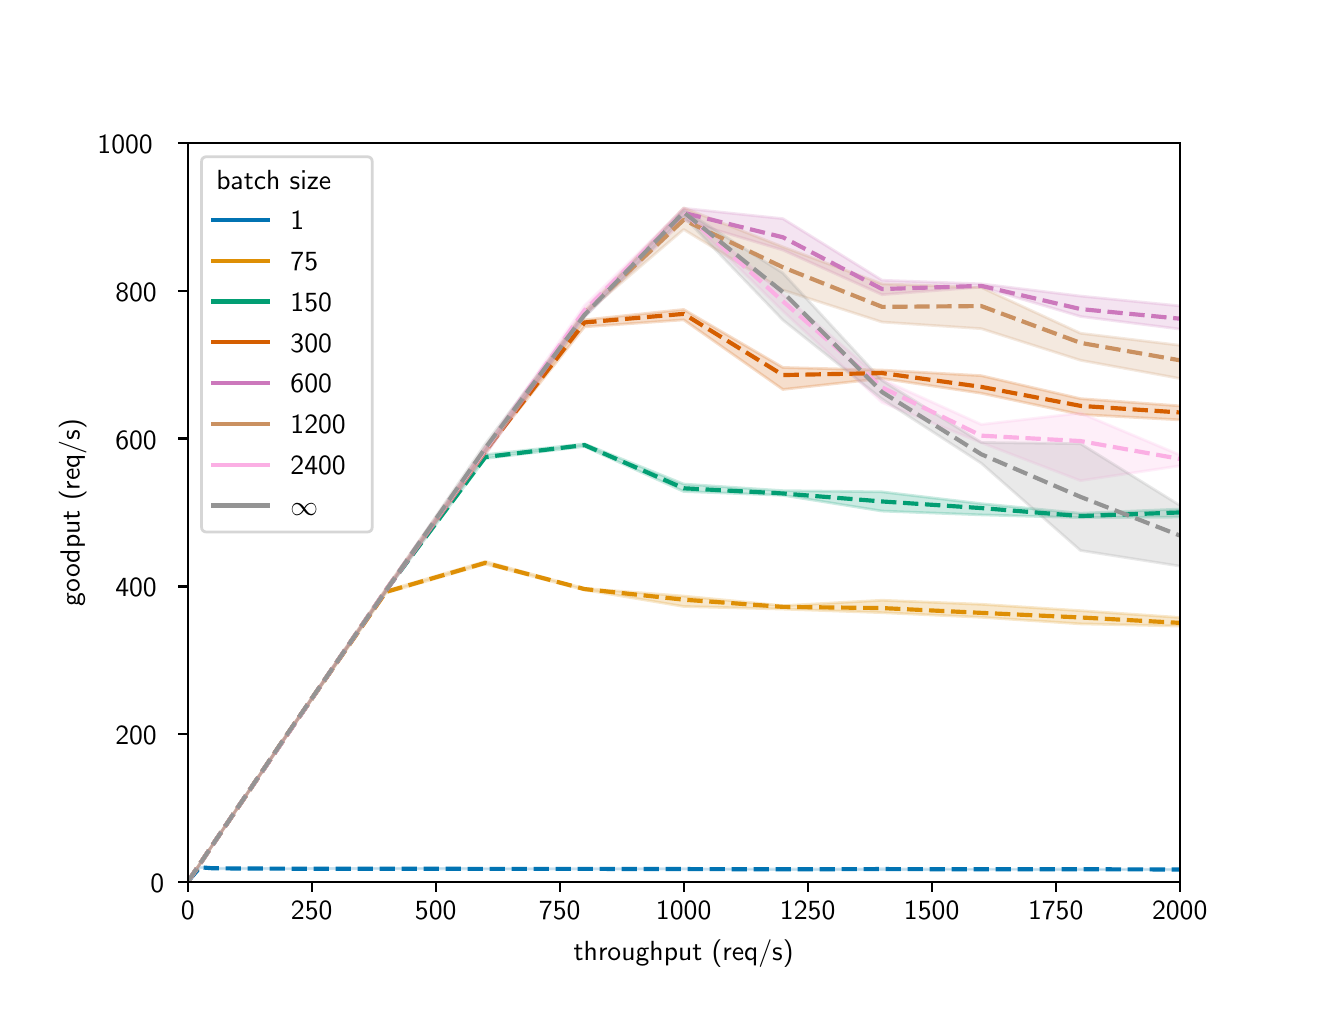 \begingroup%
\makeatletter%
\begin{pgfpicture}%
\pgfpathrectangle{\pgfpointorigin}{\pgfqpoint{6.4in}{4.8in}}%
\pgfusepath{use as bounding box, clip}%
\begin{pgfscope}%
\pgfsetbuttcap%
\pgfsetmiterjoin%
\definecolor{currentfill}{rgb}{1.0,1.0,1.0}%
\pgfsetfillcolor{currentfill}%
\pgfsetlinewidth{0.0pt}%
\definecolor{currentstroke}{rgb}{1.0,1.0,1.0}%
\pgfsetstrokecolor{currentstroke}%
\pgfsetdash{}{0pt}%
\pgfpathmoveto{\pgfqpoint{0.0in}{0.0in}}%
\pgfpathlineto{\pgfqpoint{6.4in}{0.0in}}%
\pgfpathlineto{\pgfqpoint{6.4in}{4.8in}}%
\pgfpathlineto{\pgfqpoint{0.0in}{4.8in}}%
\pgfpathlineto{\pgfqpoint{0.0in}{0.0in}}%
\pgfpathclose%
\pgfusepath{fill}%
\end{pgfscope}%
\begin{pgfscope}%
\pgfsetbuttcap%
\pgfsetmiterjoin%
\definecolor{currentfill}{rgb}{1.0,1.0,1.0}%
\pgfsetfillcolor{currentfill}%
\pgfsetlinewidth{0.0pt}%
\definecolor{currentstroke}{rgb}{0.0,0.0,0.0}%
\pgfsetstrokecolor{currentstroke}%
\pgfsetstrokeopacity{0.0}%
\pgfsetdash{}{0pt}%
\pgfpathmoveto{\pgfqpoint{0.8in}{0.528in}}%
\pgfpathlineto{\pgfqpoint{5.76in}{0.528in}}%
\pgfpathlineto{\pgfqpoint{5.76in}{4.224in}}%
\pgfpathlineto{\pgfqpoint{0.8in}{4.224in}}%
\pgfpathlineto{\pgfqpoint{0.8in}{0.528in}}%
\pgfpathclose%
\pgfusepath{fill}%
\end{pgfscope}%
\begin{pgfscope}%
\pgfpathrectangle{\pgfqpoint{0.8in}{0.528in}}{\pgfqpoint{4.96in}{3.696in}}%
\pgfusepath{clip}%
\pgfsetbuttcap%
\pgfsetroundjoin%
\definecolor{currentfill}{rgb}{0.004,0.451,0.698}%
\pgfsetfillcolor{currentfill}%
\pgfsetfillopacity{0.2}%
\pgfsetlinewidth{1.004pt}%
\definecolor{currentstroke}{rgb}{0.004,0.451,0.698}%
\pgfsetstrokecolor{currentstroke}%
\pgfsetstrokeopacity{0.2}%
\pgfsetdash{}{0pt}%
\pgfpathmoveto{\pgfqpoint{0.802in}{0.532in}}%
\pgfpathlineto{\pgfqpoint{0.802in}{0.532in}}%
\pgfpathlineto{\pgfqpoint{0.862in}{0.602in}}%
\pgfpathlineto{\pgfqpoint{0.924in}{0.595in}}%
\pgfpathlineto{\pgfqpoint{1.048in}{0.595in}}%
\pgfpathlineto{\pgfqpoint{1.296in}{0.595in}}%
\pgfpathlineto{\pgfqpoint{1.792in}{0.595in}}%
\pgfpathlineto{\pgfqpoint{2.288in}{0.593in}}%
\pgfpathlineto{\pgfqpoint{2.784in}{0.593in}}%
\pgfpathlineto{\pgfqpoint{3.28in}{0.593in}}%
\pgfpathlineto{\pgfqpoint{3.776in}{0.591in}}%
\pgfpathlineto{\pgfqpoint{4.272in}{0.591in}}%
\pgfpathlineto{\pgfqpoint{4.768in}{0.592in}}%
\pgfpathlineto{\pgfqpoint{5.264in}{0.591in}}%
\pgfpathlineto{\pgfqpoint{5.76in}{0.59in}}%
\pgfpathlineto{\pgfqpoint{8.24in}{0.589in}}%
\pgfpathlineto{\pgfqpoint{10.72in}{0.587in}}%
\pgfpathlineto{\pgfqpoint{10.72in}{0.588in}}%
\pgfpathlineto{\pgfqpoint{10.72in}{0.588in}}%
\pgfpathlineto{\pgfqpoint{8.24in}{0.59in}}%
\pgfpathlineto{\pgfqpoint{5.76in}{0.591in}}%
\pgfpathlineto{\pgfqpoint{5.264in}{0.593in}}%
\pgfpathlineto{\pgfqpoint{4.768in}{0.592in}}%
\pgfpathlineto{\pgfqpoint{4.272in}{0.594in}}%
\pgfpathlineto{\pgfqpoint{3.776in}{0.593in}}%
\pgfpathlineto{\pgfqpoint{3.28in}{0.594in}}%
\pgfpathlineto{\pgfqpoint{2.784in}{0.594in}}%
\pgfpathlineto{\pgfqpoint{2.288in}{0.595in}}%
\pgfpathlineto{\pgfqpoint{1.792in}{0.596in}}%
\pgfpathlineto{\pgfqpoint{1.296in}{0.595in}}%
\pgfpathlineto{\pgfqpoint{1.048in}{0.597in}}%
\pgfpathlineto{\pgfqpoint{0.924in}{0.597in}}%
\pgfpathlineto{\pgfqpoint{0.862in}{0.603in}}%
\pgfpathlineto{\pgfqpoint{0.802in}{0.532in}}%
\pgfpathlineto{\pgfqpoint{0.802in}{0.532in}}%
\pgfpathclose%
\pgfusepath{stroke,fill}%
\end{pgfscope}%
\begin{pgfscope}%
\pgfpathrectangle{\pgfqpoint{0.8in}{0.528in}}{\pgfqpoint{4.96in}{3.696in}}%
\pgfusepath{clip}%
\pgfsetbuttcap%
\pgfsetroundjoin%
\definecolor{currentfill}{rgb}{0.871,0.561,0.02}%
\pgfsetfillcolor{currentfill}%
\pgfsetfillopacity{0.2}%
\pgfsetlinewidth{1.004pt}%
\definecolor{currentstroke}{rgb}{0.871,0.561,0.02}%
\pgfsetstrokecolor{currentstroke}%
\pgfsetstrokeopacity{0.2}%
\pgfsetdash{}{0pt}%
\pgfpathmoveto{\pgfqpoint{0.802in}{0.532in}}%
\pgfpathlineto{\pgfqpoint{0.802in}{0.532in}}%
\pgfpathlineto{\pgfqpoint{0.862in}{0.62in}}%
\pgfpathlineto{\pgfqpoint{0.924in}{0.713in}}%
\pgfpathlineto{\pgfqpoint{1.048in}{0.897in}}%
\pgfpathlineto{\pgfqpoint{1.296in}{1.263in}}%
\pgfpathlineto{\pgfqpoint{1.792in}{1.974in}}%
\pgfpathlineto{\pgfqpoint{2.288in}{2.118in}}%
\pgfpathlineto{\pgfqpoint{2.784in}{1.989in}}%
\pgfpathlineto{\pgfqpoint{3.28in}{1.906in}}%
\pgfpathlineto{\pgfqpoint{3.776in}{1.893in}}%
\pgfpathlineto{\pgfqpoint{4.272in}{1.875in}}%
\pgfpathlineto{\pgfqpoint{4.768in}{1.852in}}%
\pgfpathlineto{\pgfqpoint{5.264in}{1.819in}}%
\pgfpathlineto{\pgfqpoint{5.76in}{1.808in}}%
\pgfpathlineto{\pgfqpoint{8.24in}{1.746in}}%
\pgfpathlineto{\pgfqpoint{10.72in}{1.726in}}%
\pgfpathlineto{\pgfqpoint{10.72in}{1.758in}}%
\pgfpathlineto{\pgfqpoint{10.72in}{1.758in}}%
\pgfpathlineto{\pgfqpoint{8.24in}{1.787in}}%
\pgfpathlineto{\pgfqpoint{5.76in}{1.851in}}%
\pgfpathlineto{\pgfqpoint{5.264in}{1.885in}}%
\pgfpathlineto{\pgfqpoint{4.768in}{1.917in}}%
\pgfpathlineto{\pgfqpoint{4.272in}{1.937in}}%
\pgfpathlineto{\pgfqpoint{3.776in}{1.91in}}%
\pgfpathlineto{\pgfqpoint{3.28in}{1.958in}}%
\pgfpathlineto{\pgfqpoint{2.784in}{1.996in}}%
\pgfpathlineto{\pgfqpoint{2.288in}{2.131in}}%
\pgfpathlineto{\pgfqpoint{1.792in}{1.984in}}%
\pgfpathlineto{\pgfqpoint{1.296in}{1.267in}}%
\pgfpathlineto{\pgfqpoint{1.048in}{0.897in}}%
\pgfpathlineto{\pgfqpoint{0.924in}{0.713in}}%
\pgfpathlineto{\pgfqpoint{0.862in}{0.62in}}%
\pgfpathlineto{\pgfqpoint{0.802in}{0.532in}}%
\pgfpathlineto{\pgfqpoint{0.802in}{0.532in}}%
\pgfpathclose%
\pgfusepath{stroke,fill}%
\end{pgfscope}%
\begin{pgfscope}%
\pgfpathrectangle{\pgfqpoint{0.8in}{0.528in}}{\pgfqpoint{4.96in}{3.696in}}%
\pgfusepath{clip}%
\pgfsetbuttcap%
\pgfsetroundjoin%
\definecolor{currentfill}{rgb}{0.008,0.62,0.451}%
\pgfsetfillcolor{currentfill}%
\pgfsetfillopacity{0.2}%
\pgfsetlinewidth{1.004pt}%
\definecolor{currentstroke}{rgb}{0.008,0.62,0.451}%
\pgfsetstrokecolor{currentstroke}%
\pgfsetstrokeopacity{0.2}%
\pgfsetdash{}{0pt}%
\pgfpathmoveto{\pgfqpoint{0.802in}{0.532in}}%
\pgfpathlineto{\pgfqpoint{0.802in}{0.532in}}%
\pgfpathlineto{\pgfqpoint{0.862in}{0.62in}}%
\pgfpathlineto{\pgfqpoint{0.924in}{0.713in}}%
\pgfpathlineto{\pgfqpoint{1.048in}{0.897in}}%
\pgfpathlineto{\pgfqpoint{1.296in}{1.262in}}%
\pgfpathlineto{\pgfqpoint{1.792in}{1.984in}}%
\pgfpathlineto{\pgfqpoint{2.288in}{2.646in}}%
\pgfpathlineto{\pgfqpoint{2.784in}{2.706in}}%
\pgfpathlineto{\pgfqpoint{3.28in}{2.481in}}%
\pgfpathlineto{\pgfqpoint{3.776in}{2.462in}}%
\pgfpathlineto{\pgfqpoint{4.272in}{2.383in}}%
\pgfpathlineto{\pgfqpoint{4.768in}{2.364in}}%
\pgfpathlineto{\pgfqpoint{5.264in}{2.35in}}%
\pgfpathlineto{\pgfqpoint{5.76in}{2.353in}}%
\pgfpathlineto{\pgfqpoint{8.24in}{2.218in}}%
\pgfpathlineto{\pgfqpoint{10.72in}{2.162in}}%
\pgfpathlineto{\pgfqpoint{10.72in}{2.186in}}%
\pgfpathlineto{\pgfqpoint{10.72in}{2.186in}}%
\pgfpathlineto{\pgfqpoint{8.24in}{2.329in}}%
\pgfpathlineto{\pgfqpoint{5.76in}{2.393in}}%
\pgfpathlineto{\pgfqpoint{5.264in}{2.372in}}%
\pgfpathlineto{\pgfqpoint{4.768in}{2.42in}}%
\pgfpathlineto{\pgfqpoint{4.272in}{2.479in}}%
\pgfpathlineto{\pgfqpoint{3.776in}{2.485in}}%
\pgfpathlineto{\pgfqpoint{3.28in}{2.518in}}%
\pgfpathlineto{\pgfqpoint{2.784in}{2.719in}}%
\pgfpathlineto{\pgfqpoint{2.288in}{2.665in}}%
\pgfpathlineto{\pgfqpoint{1.792in}{1.989in}}%
\pgfpathlineto{\pgfqpoint{1.296in}{1.264in}}%
\pgfpathlineto{\pgfqpoint{1.048in}{0.898in}}%
\pgfpathlineto{\pgfqpoint{0.924in}{0.713in}}%
\pgfpathlineto{\pgfqpoint{0.862in}{0.62in}}%
\pgfpathlineto{\pgfqpoint{0.802in}{0.532in}}%
\pgfpathlineto{\pgfqpoint{0.802in}{0.532in}}%
\pgfpathclose%
\pgfusepath{stroke,fill}%
\end{pgfscope}%
\begin{pgfscope}%
\pgfpathrectangle{\pgfqpoint{0.8in}{0.528in}}{\pgfqpoint{4.96in}{3.696in}}%
\pgfusepath{clip}%
\pgfsetbuttcap%
\pgfsetroundjoin%
\definecolor{currentfill}{rgb}{0.835,0.369,0.0}%
\pgfsetfillcolor{currentfill}%
\pgfsetfillopacity{0.2}%
\pgfsetlinewidth{1.004pt}%
\definecolor{currentstroke}{rgb}{0.835,0.369,0.0}%
\pgfsetstrokecolor{currentstroke}%
\pgfsetstrokeopacity{0.2}%
\pgfsetdash{}{0pt}%
\pgfpathmoveto{\pgfqpoint{0.802in}{0.532in}}%
\pgfpathlineto{\pgfqpoint{0.802in}{0.532in}}%
\pgfpathlineto{\pgfqpoint{0.862in}{0.62in}}%
\pgfpathlineto{\pgfqpoint{0.924in}{0.713in}}%
\pgfpathlineto{\pgfqpoint{1.048in}{0.896in}}%
\pgfpathlineto{\pgfqpoint{1.296in}{1.262in}}%
\pgfpathlineto{\pgfqpoint{1.792in}{1.986in}}%
\pgfpathlineto{\pgfqpoint{2.288in}{2.679in}}%
\pgfpathlineto{\pgfqpoint{2.784in}{3.304in}}%
\pgfpathlineto{\pgfqpoint{3.28in}{3.339in}}%
\pgfpathlineto{\pgfqpoint{3.776in}{2.991in}}%
\pgfpathlineto{\pgfqpoint{4.272in}{3.046in}}%
\pgfpathlineto{\pgfqpoint{4.768in}{2.972in}}%
\pgfpathlineto{\pgfqpoint{5.264in}{2.866in}}%
\pgfpathlineto{\pgfqpoint{5.76in}{2.839in}}%
\pgfpathlineto{\pgfqpoint{8.24in}{2.726in}}%
\pgfpathlineto{\pgfqpoint{10.72in}{2.627in}}%
\pgfpathlineto{\pgfqpoint{10.72in}{2.687in}}%
\pgfpathlineto{\pgfqpoint{10.72in}{2.687in}}%
\pgfpathlineto{\pgfqpoint{8.24in}{2.874in}}%
\pgfpathlineto{\pgfqpoint{5.76in}{2.909in}}%
\pgfpathlineto{\pgfqpoint{5.264in}{2.945in}}%
\pgfpathlineto{\pgfqpoint{4.768in}{3.06in}}%
\pgfpathlineto{\pgfqpoint{4.272in}{3.088in}}%
\pgfpathlineto{\pgfqpoint{3.776in}{3.101in}}%
\pgfpathlineto{\pgfqpoint{3.28in}{3.391in}}%
\pgfpathlineto{\pgfqpoint{2.784in}{3.339in}}%
\pgfpathlineto{\pgfqpoint{2.288in}{2.686in}}%
\pgfpathlineto{\pgfqpoint{1.792in}{1.991in}}%
\pgfpathlineto{\pgfqpoint{1.296in}{1.264in}}%
\pgfpathlineto{\pgfqpoint{1.048in}{0.898in}}%
\pgfpathlineto{\pgfqpoint{0.924in}{0.713in}}%
\pgfpathlineto{\pgfqpoint{0.862in}{0.62in}}%
\pgfpathlineto{\pgfqpoint{0.802in}{0.532in}}%
\pgfpathlineto{\pgfqpoint{0.802in}{0.532in}}%
\pgfpathclose%
\pgfusepath{stroke,fill}%
\end{pgfscope}%
\begin{pgfscope}%
\pgfpathrectangle{\pgfqpoint{0.8in}{0.528in}}{\pgfqpoint{4.96in}{3.696in}}%
\pgfusepath{clip}%
\pgfsetbuttcap%
\pgfsetroundjoin%
\definecolor{currentfill}{rgb}{0.8,0.471,0.737}%
\pgfsetfillcolor{currentfill}%
\pgfsetfillopacity{0.2}%
\pgfsetlinewidth{1.004pt}%
\definecolor{currentstroke}{rgb}{0.8,0.471,0.737}%
\pgfsetstrokecolor{currentstroke}%
\pgfsetstrokeopacity{0.2}%
\pgfsetdash{}{0pt}%
\pgfpathmoveto{\pgfqpoint{0.802in}{0.532in}}%
\pgfpathlineto{\pgfqpoint{0.802in}{0.532in}}%
\pgfpathlineto{\pgfqpoint{0.862in}{0.62in}}%
\pgfpathlineto{\pgfqpoint{0.924in}{0.713in}}%
\pgfpathlineto{\pgfqpoint{1.048in}{0.896in}}%
\pgfpathlineto{\pgfqpoint{1.296in}{1.262in}}%
\pgfpathlineto{\pgfqpoint{1.792in}{1.982in}}%
\pgfpathlineto{\pgfqpoint{2.288in}{2.665in}}%
\pgfpathlineto{\pgfqpoint{2.784in}{3.356in}}%
\pgfpathlineto{\pgfqpoint{3.28in}{3.837in}}%
\pgfpathlineto{\pgfqpoint{3.776in}{3.688in}}%
\pgfpathlineto{\pgfqpoint{4.272in}{3.465in}}%
\pgfpathlineto{\pgfqpoint{4.768in}{3.503in}}%
\pgfpathlineto{\pgfqpoint{5.264in}{3.356in}}%
\pgfpathlineto{\pgfqpoint{5.76in}{3.293in}}%
\pgfpathlineto{\pgfqpoint{8.24in}{3.163in}}%
\pgfpathlineto{\pgfqpoint{10.72in}{2.993in}}%
\pgfpathlineto{\pgfqpoint{10.72in}{3.123in}}%
\pgfpathlineto{\pgfqpoint{10.72in}{3.123in}}%
\pgfpathlineto{\pgfqpoint{8.24in}{3.196in}}%
\pgfpathlineto{\pgfqpoint{5.76in}{3.409in}}%
\pgfpathlineto{\pgfqpoint{5.264in}{3.458in}}%
\pgfpathlineto{\pgfqpoint{4.768in}{3.519in}}%
\pgfpathlineto{\pgfqpoint{4.272in}{3.537in}}%
\pgfpathlineto{\pgfqpoint{3.776in}{3.845in}}%
\pgfpathlineto{\pgfqpoint{3.28in}{3.897in}}%
\pgfpathlineto{\pgfqpoint{2.784in}{3.378in}}%
\pgfpathlineto{\pgfqpoint{2.288in}{2.7in}}%
\pgfpathlineto{\pgfqpoint{1.792in}{1.988in}}%
\pgfpathlineto{\pgfqpoint{1.296in}{1.265in}}%
\pgfpathlineto{\pgfqpoint{1.048in}{0.897in}}%
\pgfpathlineto{\pgfqpoint{0.924in}{0.713in}}%
\pgfpathlineto{\pgfqpoint{0.862in}{0.62in}}%
\pgfpathlineto{\pgfqpoint{0.802in}{0.532in}}%
\pgfpathlineto{\pgfqpoint{0.802in}{0.532in}}%
\pgfpathclose%
\pgfusepath{stroke,fill}%
\end{pgfscope}%
\begin{pgfscope}%
\pgfpathrectangle{\pgfqpoint{0.8in}{0.528in}}{\pgfqpoint{4.96in}{3.696in}}%
\pgfusepath{clip}%
\pgfsetbuttcap%
\pgfsetroundjoin%
\definecolor{currentfill}{rgb}{0.792,0.569,0.38}%
\pgfsetfillcolor{currentfill}%
\pgfsetfillopacity{0.2}%
\pgfsetlinewidth{1.004pt}%
\definecolor{currentstroke}{rgb}{0.792,0.569,0.38}%
\pgfsetstrokecolor{currentstroke}%
\pgfsetstrokeopacity{0.2}%
\pgfsetdash{}{0pt}%
\pgfpathmoveto{\pgfqpoint{0.802in}{0.532in}}%
\pgfpathlineto{\pgfqpoint{0.802in}{0.532in}}%
\pgfpathlineto{\pgfqpoint{0.862in}{0.62in}}%
\pgfpathlineto{\pgfqpoint{0.924in}{0.713in}}%
\pgfpathlineto{\pgfqpoint{1.048in}{0.896in}}%
\pgfpathlineto{\pgfqpoint{1.296in}{1.262in}}%
\pgfpathlineto{\pgfqpoint{1.792in}{1.986in}}%
\pgfpathlineto{\pgfqpoint{2.288in}{2.668in}}%
\pgfpathlineto{\pgfqpoint{2.784in}{3.367in}}%
\pgfpathlineto{\pgfqpoint{3.28in}{3.791in}}%
\pgfpathlineto{\pgfqpoint{3.776in}{3.488in}}%
\pgfpathlineto{\pgfqpoint{4.272in}{3.328in}}%
\pgfpathlineto{\pgfqpoint{4.768in}{3.295in}}%
\pgfpathlineto{\pgfqpoint{5.264in}{3.137in}}%
\pgfpathlineto{\pgfqpoint{5.76in}{3.046in}}%
\pgfpathlineto{\pgfqpoint{8.24in}{3.044in}}%
\pgfpathlineto{\pgfqpoint{10.72in}{2.67in}}%
\pgfpathlineto{\pgfqpoint{10.72in}{2.772in}}%
\pgfpathlineto{\pgfqpoint{10.72in}{2.772in}}%
\pgfpathlineto{\pgfqpoint{8.24in}{3.058in}}%
\pgfpathlineto{\pgfqpoint{5.76in}{3.212in}}%
\pgfpathlineto{\pgfqpoint{5.264in}{3.272in}}%
\pgfpathlineto{\pgfqpoint{4.768in}{3.501in}}%
\pgfpathlineto{\pgfqpoint{4.272in}{3.519in}}%
\pgfpathlineto{\pgfqpoint{3.776in}{3.704in}}%
\pgfpathlineto{\pgfqpoint{3.28in}{3.899in}}%
\pgfpathlineto{\pgfqpoint{2.784in}{3.386in}}%
\pgfpathlineto{\pgfqpoint{2.288in}{2.703in}}%
\pgfpathlineto{\pgfqpoint{1.792in}{1.997in}}%
\pgfpathlineto{\pgfqpoint{1.296in}{1.265in}}%
\pgfpathlineto{\pgfqpoint{1.048in}{0.897in}}%
\pgfpathlineto{\pgfqpoint{0.924in}{0.713in}}%
\pgfpathlineto{\pgfqpoint{0.862in}{0.62in}}%
\pgfpathlineto{\pgfqpoint{0.802in}{0.532in}}%
\pgfpathlineto{\pgfqpoint{0.802in}{0.532in}}%
\pgfpathclose%
\pgfusepath{stroke,fill}%
\end{pgfscope}%
\begin{pgfscope}%
\pgfpathrectangle{\pgfqpoint{0.8in}{0.528in}}{\pgfqpoint{4.96in}{3.696in}}%
\pgfusepath{clip}%
\pgfsetbuttcap%
\pgfsetroundjoin%
\definecolor{currentfill}{rgb}{0.984,0.686,0.894}%
\pgfsetfillcolor{currentfill}%
\pgfsetfillopacity{0.2}%
\pgfsetlinewidth{1.004pt}%
\definecolor{currentstroke}{rgb}{0.984,0.686,0.894}%
\pgfsetstrokecolor{currentstroke}%
\pgfsetstrokeopacity{0.2}%
\pgfsetdash{}{0pt}%
\pgfpathmoveto{\pgfqpoint{0.802in}{0.532in}}%
\pgfpathlineto{\pgfqpoint{0.802in}{0.532in}}%
\pgfpathlineto{\pgfqpoint{0.862in}{0.62in}}%
\pgfpathlineto{\pgfqpoint{0.924in}{0.713in}}%
\pgfpathlineto{\pgfqpoint{1.048in}{0.897in}}%
\pgfpathlineto{\pgfqpoint{1.296in}{1.26in}}%
\pgfpathlineto{\pgfqpoint{1.792in}{1.989in}}%
\pgfpathlineto{\pgfqpoint{2.288in}{2.679in}}%
\pgfpathlineto{\pgfqpoint{2.784in}{3.368in}}%
\pgfpathlineto{\pgfqpoint{3.28in}{3.867in}}%
\pgfpathlineto{\pgfqpoint{3.776in}{3.383in}}%
\pgfpathlineto{\pgfqpoint{4.272in}{2.926in}}%
\pgfpathlineto{\pgfqpoint{4.768in}{2.725in}}%
\pgfpathlineto{\pgfqpoint{5.264in}{2.535in}}%
\pgfpathlineto{\pgfqpoint{5.76in}{2.609in}}%
\pgfpathlineto{\pgfqpoint{8.24in}{2.282in}}%
\pgfpathlineto{\pgfqpoint{10.72in}{2.142in}}%
\pgfpathlineto{\pgfqpoint{10.72in}{2.251in}}%
\pgfpathlineto{\pgfqpoint{10.72in}{2.251in}}%
\pgfpathlineto{\pgfqpoint{8.24in}{2.447in}}%
\pgfpathlineto{\pgfqpoint{5.76in}{2.664in}}%
\pgfpathlineto{\pgfqpoint{5.264in}{2.873in}}%
\pgfpathlineto{\pgfqpoint{4.768in}{2.816in}}%
\pgfpathlineto{\pgfqpoint{4.272in}{3.041in}}%
\pgfpathlineto{\pgfqpoint{3.776in}{3.464in}}%
\pgfpathlineto{\pgfqpoint{3.28in}{3.895in}}%
\pgfpathlineto{\pgfqpoint{2.784in}{3.41in}}%
\pgfpathlineto{\pgfqpoint{2.288in}{2.701in}}%
\pgfpathlineto{\pgfqpoint{1.792in}{1.992in}}%
\pgfpathlineto{\pgfqpoint{1.296in}{1.267in}}%
\pgfpathlineto{\pgfqpoint{1.048in}{0.898in}}%
\pgfpathlineto{\pgfqpoint{0.924in}{0.713in}}%
\pgfpathlineto{\pgfqpoint{0.862in}{0.62in}}%
\pgfpathlineto{\pgfqpoint{0.802in}{0.532in}}%
\pgfpathlineto{\pgfqpoint{0.802in}{0.532in}}%
\pgfpathclose%
\pgfusepath{stroke,fill}%
\end{pgfscope}%
\begin{pgfscope}%
\pgfpathrectangle{\pgfqpoint{0.8in}{0.528in}}{\pgfqpoint{4.96in}{3.696in}}%
\pgfusepath{clip}%
\pgfsetbuttcap%
\pgfsetroundjoin%
\definecolor{currentfill}{rgb}{0.58,0.58,0.58}%
\pgfsetfillcolor{currentfill}%
\pgfsetfillopacity{0.2}%
\pgfsetlinewidth{1.004pt}%
\definecolor{currentstroke}{rgb}{0.58,0.58,0.58}%
\pgfsetstrokecolor{currentstroke}%
\pgfsetstrokeopacity{0.2}%
\pgfsetdash{}{0pt}%
\pgfpathmoveto{\pgfqpoint{0.802in}{0.532in}}%
\pgfpathlineto{\pgfqpoint{0.802in}{0.532in}}%
\pgfpathlineto{\pgfqpoint{0.862in}{0.62in}}%
\pgfpathlineto{\pgfqpoint{0.924in}{0.713in}}%
\pgfpathlineto{\pgfqpoint{1.048in}{0.897in}}%
\pgfpathlineto{\pgfqpoint{1.296in}{1.263in}}%
\pgfpathlineto{\pgfqpoint{1.792in}{1.982in}}%
\pgfpathlineto{\pgfqpoint{2.288in}{2.684in}}%
\pgfpathlineto{\pgfqpoint{2.784in}{3.352in}}%
\pgfpathlineto{\pgfqpoint{3.28in}{3.855in}}%
\pgfpathlineto{\pgfqpoint{3.776in}{3.338in}}%
\pgfpathlineto{\pgfqpoint{4.272in}{2.943in}}%
\pgfpathlineto{\pgfqpoint{4.768in}{2.622in}}%
\pgfpathlineto{\pgfqpoint{5.264in}{2.186in}}%
\pgfpathlineto{\pgfqpoint{5.76in}{2.108in}}%
\pgfpathlineto{\pgfqpoint{8.24in}{1.835in}}%
\pgfpathlineto{\pgfqpoint{10.72in}{1.427in}}%
\pgfpathlineto{\pgfqpoint{10.72in}{1.767in}}%
\pgfpathlineto{\pgfqpoint{10.72in}{1.767in}}%
\pgfpathlineto{\pgfqpoint{8.24in}{2.141in}}%
\pgfpathlineto{\pgfqpoint{5.76in}{2.412in}}%
\pgfpathlineto{\pgfqpoint{5.264in}{2.72in}}%
\pgfpathlineto{\pgfqpoint{4.768in}{2.726in}}%
\pgfpathlineto{\pgfqpoint{4.272in}{3.036in}}%
\pgfpathlineto{\pgfqpoint{3.776in}{3.573in}}%
\pgfpathlineto{\pgfqpoint{3.28in}{3.888in}}%
\pgfpathlineto{\pgfqpoint{2.784in}{3.371in}}%
\pgfpathlineto{\pgfqpoint{2.288in}{2.719in}}%
\pgfpathlineto{\pgfqpoint{1.792in}{1.992in}}%
\pgfpathlineto{\pgfqpoint{1.296in}{1.267in}}%
\pgfpathlineto{\pgfqpoint{1.048in}{0.898in}}%
\pgfpathlineto{\pgfqpoint{0.924in}{0.713in}}%
\pgfpathlineto{\pgfqpoint{0.862in}{0.62in}}%
\pgfpathlineto{\pgfqpoint{0.802in}{0.532in}}%
\pgfpathlineto{\pgfqpoint{0.802in}{0.532in}}%
\pgfpathclose%
\pgfusepath{stroke,fill}%
\end{pgfscope}%
\begin{pgfscope}%
\pgfsetbuttcap%
\pgfsetroundjoin%
\definecolor{currentfill}{rgb}{0.0,0.0,0.0}%
\pgfsetfillcolor{currentfill}%
\pgfsetlinewidth{0.803pt}%
\definecolor{currentstroke}{rgb}{0.0,0.0,0.0}%
\pgfsetstrokecolor{currentstroke}%
\pgfsetdash{}{0pt}%
\pgfsys@defobject{currentmarker}{\pgfqpoint{0.0in}{-0.049in}}{\pgfqpoint{0.0in}{0.0in}}{%
\pgfpathmoveto{\pgfqpoint{0.0in}{0.0in}}%
\pgfpathlineto{\pgfqpoint{0.0in}{-0.049in}}%
\pgfusepath{stroke,fill}%
}%
\begin{pgfscope}%
\pgfsys@transformshift{0.8in}{0.528in}%
\pgfsys@useobject{currentmarker}{}%
\end{pgfscope}%
\end{pgfscope}%
\begin{pgfscope}%
\definecolor{textcolor}{rgb}{0.0,0.0,0.0}%
\pgfsetstrokecolor{textcolor}%
\pgfsetfillcolor{textcolor}%
\pgftext[x=0.8in,y=0.431in,,top]{\color{textcolor}\sffamily\fontsize{10.0}{12.0}\selectfont 0}%
\end{pgfscope}%
\begin{pgfscope}%
\pgfsetbuttcap%
\pgfsetroundjoin%
\definecolor{currentfill}{rgb}{0.0,0.0,0.0}%
\pgfsetfillcolor{currentfill}%
\pgfsetlinewidth{0.803pt}%
\definecolor{currentstroke}{rgb}{0.0,0.0,0.0}%
\pgfsetstrokecolor{currentstroke}%
\pgfsetdash{}{0pt}%
\pgfsys@defobject{currentmarker}{\pgfqpoint{0.0in}{-0.049in}}{\pgfqpoint{0.0in}{0.0in}}{%
\pgfpathmoveto{\pgfqpoint{0.0in}{0.0in}}%
\pgfpathlineto{\pgfqpoint{0.0in}{-0.049in}}%
\pgfusepath{stroke,fill}%
}%
\begin{pgfscope}%
\pgfsys@transformshift{1.42in}{0.528in}%
\pgfsys@useobject{currentmarker}{}%
\end{pgfscope}%
\end{pgfscope}%
\begin{pgfscope}%
\definecolor{textcolor}{rgb}{0.0,0.0,0.0}%
\pgfsetstrokecolor{textcolor}%
\pgfsetfillcolor{textcolor}%
\pgftext[x=1.42in,y=0.431in,,top]{\color{textcolor}\sffamily\fontsize{10.0}{12.0}\selectfont 250}%
\end{pgfscope}%
\begin{pgfscope}%
\pgfsetbuttcap%
\pgfsetroundjoin%
\definecolor{currentfill}{rgb}{0.0,0.0,0.0}%
\pgfsetfillcolor{currentfill}%
\pgfsetlinewidth{0.803pt}%
\definecolor{currentstroke}{rgb}{0.0,0.0,0.0}%
\pgfsetstrokecolor{currentstroke}%
\pgfsetdash{}{0pt}%
\pgfsys@defobject{currentmarker}{\pgfqpoint{0.0in}{-0.049in}}{\pgfqpoint{0.0in}{0.0in}}{%
\pgfpathmoveto{\pgfqpoint{0.0in}{0.0in}}%
\pgfpathlineto{\pgfqpoint{0.0in}{-0.049in}}%
\pgfusepath{stroke,fill}%
}%
\begin{pgfscope}%
\pgfsys@transformshift{2.04in}{0.528in}%
\pgfsys@useobject{currentmarker}{}%
\end{pgfscope}%
\end{pgfscope}%
\begin{pgfscope}%
\definecolor{textcolor}{rgb}{0.0,0.0,0.0}%
\pgfsetstrokecolor{textcolor}%
\pgfsetfillcolor{textcolor}%
\pgftext[x=2.04in,y=0.431in,,top]{\color{textcolor}\sffamily\fontsize{10.0}{12.0}\selectfont 500}%
\end{pgfscope}%
\begin{pgfscope}%
\pgfsetbuttcap%
\pgfsetroundjoin%
\definecolor{currentfill}{rgb}{0.0,0.0,0.0}%
\pgfsetfillcolor{currentfill}%
\pgfsetlinewidth{0.803pt}%
\definecolor{currentstroke}{rgb}{0.0,0.0,0.0}%
\pgfsetstrokecolor{currentstroke}%
\pgfsetdash{}{0pt}%
\pgfsys@defobject{currentmarker}{\pgfqpoint{0.0in}{-0.049in}}{\pgfqpoint{0.0in}{0.0in}}{%
\pgfpathmoveto{\pgfqpoint{0.0in}{0.0in}}%
\pgfpathlineto{\pgfqpoint{0.0in}{-0.049in}}%
\pgfusepath{stroke,fill}%
}%
\begin{pgfscope}%
\pgfsys@transformshift{2.66in}{0.528in}%
\pgfsys@useobject{currentmarker}{}%
\end{pgfscope}%
\end{pgfscope}%
\begin{pgfscope}%
\definecolor{textcolor}{rgb}{0.0,0.0,0.0}%
\pgfsetstrokecolor{textcolor}%
\pgfsetfillcolor{textcolor}%
\pgftext[x=2.66in,y=0.431in,,top]{\color{textcolor}\sffamily\fontsize{10.0}{12.0}\selectfont 750}%
\end{pgfscope}%
\begin{pgfscope}%
\pgfsetbuttcap%
\pgfsetroundjoin%
\definecolor{currentfill}{rgb}{0.0,0.0,0.0}%
\pgfsetfillcolor{currentfill}%
\pgfsetlinewidth{0.803pt}%
\definecolor{currentstroke}{rgb}{0.0,0.0,0.0}%
\pgfsetstrokecolor{currentstroke}%
\pgfsetdash{}{0pt}%
\pgfsys@defobject{currentmarker}{\pgfqpoint{0.0in}{-0.049in}}{\pgfqpoint{0.0in}{0.0in}}{%
\pgfpathmoveto{\pgfqpoint{0.0in}{0.0in}}%
\pgfpathlineto{\pgfqpoint{0.0in}{-0.049in}}%
\pgfusepath{stroke,fill}%
}%
\begin{pgfscope}%
\pgfsys@transformshift{3.28in}{0.528in}%
\pgfsys@useobject{currentmarker}{}%
\end{pgfscope}%
\end{pgfscope}%
\begin{pgfscope}%
\definecolor{textcolor}{rgb}{0.0,0.0,0.0}%
\pgfsetstrokecolor{textcolor}%
\pgfsetfillcolor{textcolor}%
\pgftext[x=3.28in,y=0.431in,,top]{\color{textcolor}\sffamily\fontsize{10.0}{12.0}\selectfont 1000}%
\end{pgfscope}%
\begin{pgfscope}%
\pgfsetbuttcap%
\pgfsetroundjoin%
\definecolor{currentfill}{rgb}{0.0,0.0,0.0}%
\pgfsetfillcolor{currentfill}%
\pgfsetlinewidth{0.803pt}%
\definecolor{currentstroke}{rgb}{0.0,0.0,0.0}%
\pgfsetstrokecolor{currentstroke}%
\pgfsetdash{}{0pt}%
\pgfsys@defobject{currentmarker}{\pgfqpoint{0.0in}{-0.049in}}{\pgfqpoint{0.0in}{0.0in}}{%
\pgfpathmoveto{\pgfqpoint{0.0in}{0.0in}}%
\pgfpathlineto{\pgfqpoint{0.0in}{-0.049in}}%
\pgfusepath{stroke,fill}%
}%
\begin{pgfscope}%
\pgfsys@transformshift{3.9in}{0.528in}%
\pgfsys@useobject{currentmarker}{}%
\end{pgfscope}%
\end{pgfscope}%
\begin{pgfscope}%
\definecolor{textcolor}{rgb}{0.0,0.0,0.0}%
\pgfsetstrokecolor{textcolor}%
\pgfsetfillcolor{textcolor}%
\pgftext[x=3.9in,y=0.431in,,top]{\color{textcolor}\sffamily\fontsize{10.0}{12.0}\selectfont 1250}%
\end{pgfscope}%
\begin{pgfscope}%
\pgfsetbuttcap%
\pgfsetroundjoin%
\definecolor{currentfill}{rgb}{0.0,0.0,0.0}%
\pgfsetfillcolor{currentfill}%
\pgfsetlinewidth{0.803pt}%
\definecolor{currentstroke}{rgb}{0.0,0.0,0.0}%
\pgfsetstrokecolor{currentstroke}%
\pgfsetdash{}{0pt}%
\pgfsys@defobject{currentmarker}{\pgfqpoint{0.0in}{-0.049in}}{\pgfqpoint{0.0in}{0.0in}}{%
\pgfpathmoveto{\pgfqpoint{0.0in}{0.0in}}%
\pgfpathlineto{\pgfqpoint{0.0in}{-0.049in}}%
\pgfusepath{stroke,fill}%
}%
\begin{pgfscope}%
\pgfsys@transformshift{4.52in}{0.528in}%
\pgfsys@useobject{currentmarker}{}%
\end{pgfscope}%
\end{pgfscope}%
\begin{pgfscope}%
\definecolor{textcolor}{rgb}{0.0,0.0,0.0}%
\pgfsetstrokecolor{textcolor}%
\pgfsetfillcolor{textcolor}%
\pgftext[x=4.52in,y=0.431in,,top]{\color{textcolor}\sffamily\fontsize{10.0}{12.0}\selectfont 1500}%
\end{pgfscope}%
\begin{pgfscope}%
\pgfsetbuttcap%
\pgfsetroundjoin%
\definecolor{currentfill}{rgb}{0.0,0.0,0.0}%
\pgfsetfillcolor{currentfill}%
\pgfsetlinewidth{0.803pt}%
\definecolor{currentstroke}{rgb}{0.0,0.0,0.0}%
\pgfsetstrokecolor{currentstroke}%
\pgfsetdash{}{0pt}%
\pgfsys@defobject{currentmarker}{\pgfqpoint{0.0in}{-0.049in}}{\pgfqpoint{0.0in}{0.0in}}{%
\pgfpathmoveto{\pgfqpoint{0.0in}{0.0in}}%
\pgfpathlineto{\pgfqpoint{0.0in}{-0.049in}}%
\pgfusepath{stroke,fill}%
}%
\begin{pgfscope}%
\pgfsys@transformshift{5.14in}{0.528in}%
\pgfsys@useobject{currentmarker}{}%
\end{pgfscope}%
\end{pgfscope}%
\begin{pgfscope}%
\definecolor{textcolor}{rgb}{0.0,0.0,0.0}%
\pgfsetstrokecolor{textcolor}%
\pgfsetfillcolor{textcolor}%
\pgftext[x=5.14in,y=0.431in,,top]{\color{textcolor}\sffamily\fontsize{10.0}{12.0}\selectfont 1750}%
\end{pgfscope}%
\begin{pgfscope}%
\pgfsetbuttcap%
\pgfsetroundjoin%
\definecolor{currentfill}{rgb}{0.0,0.0,0.0}%
\pgfsetfillcolor{currentfill}%
\pgfsetlinewidth{0.803pt}%
\definecolor{currentstroke}{rgb}{0.0,0.0,0.0}%
\pgfsetstrokecolor{currentstroke}%
\pgfsetdash{}{0pt}%
\pgfsys@defobject{currentmarker}{\pgfqpoint{0.0in}{-0.049in}}{\pgfqpoint{0.0in}{0.0in}}{%
\pgfpathmoveto{\pgfqpoint{0.0in}{0.0in}}%
\pgfpathlineto{\pgfqpoint{0.0in}{-0.049in}}%
\pgfusepath{stroke,fill}%
}%
\begin{pgfscope}%
\pgfsys@transformshift{5.76in}{0.528in}%
\pgfsys@useobject{currentmarker}{}%
\end{pgfscope}%
\end{pgfscope}%
\begin{pgfscope}%
\definecolor{textcolor}{rgb}{0.0,0.0,0.0}%
\pgfsetstrokecolor{textcolor}%
\pgfsetfillcolor{textcolor}%
\pgftext[x=5.76in,y=0.431in,,top]{\color{textcolor}\sffamily\fontsize{10.0}{12.0}\selectfont 2000}%
\end{pgfscope}%
\begin{pgfscope}%
\definecolor{textcolor}{rgb}{0.0,0.0,0.0}%
\pgfsetstrokecolor{textcolor}%
\pgfsetfillcolor{textcolor}%
\pgftext[x=3.28in,y=0.241in,,top]{\color{textcolor}\sffamily\fontsize{10.0}{12.0}\selectfont throughput (req/s)}%
\end{pgfscope}%
\begin{pgfscope}%
\pgfsetbuttcap%
\pgfsetroundjoin%
\definecolor{currentfill}{rgb}{0.0,0.0,0.0}%
\pgfsetfillcolor{currentfill}%
\pgfsetlinewidth{0.803pt}%
\definecolor{currentstroke}{rgb}{0.0,0.0,0.0}%
\pgfsetstrokecolor{currentstroke}%
\pgfsetdash{}{0pt}%
\pgfsys@defobject{currentmarker}{\pgfqpoint{-0.049in}{0.0in}}{\pgfqpoint{-0.0in}{0.0in}}{%
\pgfpathmoveto{\pgfqpoint{-0.0in}{0.0in}}%
\pgfpathlineto{\pgfqpoint{-0.049in}{0.0in}}%
\pgfusepath{stroke,fill}%
}%
\begin{pgfscope}%
\pgfsys@transformshift{0.8in}{0.528in}%
\pgfsys@useobject{currentmarker}{}%
\end{pgfscope}%
\end{pgfscope}%
\begin{pgfscope}%
\definecolor{textcolor}{rgb}{0.0,0.0,0.0}%
\pgfsetstrokecolor{textcolor}%
\pgfsetfillcolor{textcolor}%
\pgftext[x=0.614in, y=0.475in, left, base]{\color{textcolor}\sffamily\fontsize{10.0}{12.0}\selectfont 0}%
\end{pgfscope}%
\begin{pgfscope}%
\pgfsetbuttcap%
\pgfsetroundjoin%
\definecolor{currentfill}{rgb}{0.0,0.0,0.0}%
\pgfsetfillcolor{currentfill}%
\pgfsetlinewidth{0.803pt}%
\definecolor{currentstroke}{rgb}{0.0,0.0,0.0}%
\pgfsetstrokecolor{currentstroke}%
\pgfsetdash{}{0pt}%
\pgfsys@defobject{currentmarker}{\pgfqpoint{-0.049in}{0.0in}}{\pgfqpoint{-0.0in}{0.0in}}{%
\pgfpathmoveto{\pgfqpoint{-0.0in}{0.0in}}%
\pgfpathlineto{\pgfqpoint{-0.049in}{0.0in}}%
\pgfusepath{stroke,fill}%
}%
\begin{pgfscope}%
\pgfsys@transformshift{0.8in}{1.267in}%
\pgfsys@useobject{currentmarker}{}%
\end{pgfscope}%
\end{pgfscope}%
\begin{pgfscope}%
\definecolor{textcolor}{rgb}{0.0,0.0,0.0}%
\pgfsetstrokecolor{textcolor}%
\pgfsetfillcolor{textcolor}%
\pgftext[x=0.438in, y=1.214in, left, base]{\color{textcolor}\sffamily\fontsize{10.0}{12.0}\selectfont 200}%
\end{pgfscope}%
\begin{pgfscope}%
\pgfsetbuttcap%
\pgfsetroundjoin%
\definecolor{currentfill}{rgb}{0.0,0.0,0.0}%
\pgfsetfillcolor{currentfill}%
\pgfsetlinewidth{0.803pt}%
\definecolor{currentstroke}{rgb}{0.0,0.0,0.0}%
\pgfsetstrokecolor{currentstroke}%
\pgfsetdash{}{0pt}%
\pgfsys@defobject{currentmarker}{\pgfqpoint{-0.049in}{0.0in}}{\pgfqpoint{-0.0in}{0.0in}}{%
\pgfpathmoveto{\pgfqpoint{-0.0in}{0.0in}}%
\pgfpathlineto{\pgfqpoint{-0.049in}{0.0in}}%
\pgfusepath{stroke,fill}%
}%
\begin{pgfscope}%
\pgfsys@transformshift{0.8in}{2.006in}%
\pgfsys@useobject{currentmarker}{}%
\end{pgfscope}%
\end{pgfscope}%
\begin{pgfscope}%
\definecolor{textcolor}{rgb}{0.0,0.0,0.0}%
\pgfsetstrokecolor{textcolor}%
\pgfsetfillcolor{textcolor}%
\pgftext[x=0.438in, y=1.954in, left, base]{\color{textcolor}\sffamily\fontsize{10.0}{12.0}\selectfont 400}%
\end{pgfscope}%
\begin{pgfscope}%
\pgfsetbuttcap%
\pgfsetroundjoin%
\definecolor{currentfill}{rgb}{0.0,0.0,0.0}%
\pgfsetfillcolor{currentfill}%
\pgfsetlinewidth{0.803pt}%
\definecolor{currentstroke}{rgb}{0.0,0.0,0.0}%
\pgfsetstrokecolor{currentstroke}%
\pgfsetdash{}{0pt}%
\pgfsys@defobject{currentmarker}{\pgfqpoint{-0.049in}{0.0in}}{\pgfqpoint{-0.0in}{0.0in}}{%
\pgfpathmoveto{\pgfqpoint{-0.0in}{0.0in}}%
\pgfpathlineto{\pgfqpoint{-0.049in}{0.0in}}%
\pgfusepath{stroke,fill}%
}%
\begin{pgfscope}%
\pgfsys@transformshift{0.8in}{2.746in}%
\pgfsys@useobject{currentmarker}{}%
\end{pgfscope}%
\end{pgfscope}%
\begin{pgfscope}%
\definecolor{textcolor}{rgb}{0.0,0.0,0.0}%
\pgfsetstrokecolor{textcolor}%
\pgfsetfillcolor{textcolor}%
\pgftext[x=0.438in, y=2.693in, left, base]{\color{textcolor}\sffamily\fontsize{10.0}{12.0}\selectfont 600}%
\end{pgfscope}%
\begin{pgfscope}%
\pgfsetbuttcap%
\pgfsetroundjoin%
\definecolor{currentfill}{rgb}{0.0,0.0,0.0}%
\pgfsetfillcolor{currentfill}%
\pgfsetlinewidth{0.803pt}%
\definecolor{currentstroke}{rgb}{0.0,0.0,0.0}%
\pgfsetstrokecolor{currentstroke}%
\pgfsetdash{}{0pt}%
\pgfsys@defobject{currentmarker}{\pgfqpoint{-0.049in}{0.0in}}{\pgfqpoint{-0.0in}{0.0in}}{%
\pgfpathmoveto{\pgfqpoint{-0.0in}{0.0in}}%
\pgfpathlineto{\pgfqpoint{-0.049in}{0.0in}}%
\pgfusepath{stroke,fill}%
}%
\begin{pgfscope}%
\pgfsys@transformshift{0.8in}{3.485in}%
\pgfsys@useobject{currentmarker}{}%
\end{pgfscope}%
\end{pgfscope}%
\begin{pgfscope}%
\definecolor{textcolor}{rgb}{0.0,0.0,0.0}%
\pgfsetstrokecolor{textcolor}%
\pgfsetfillcolor{textcolor}%
\pgftext[x=0.438in, y=3.432in, left, base]{\color{textcolor}\sffamily\fontsize{10.0}{12.0}\selectfont 800}%
\end{pgfscope}%
\begin{pgfscope}%
\pgfsetbuttcap%
\pgfsetroundjoin%
\definecolor{currentfill}{rgb}{0.0,0.0,0.0}%
\pgfsetfillcolor{currentfill}%
\pgfsetlinewidth{0.803pt}%
\definecolor{currentstroke}{rgb}{0.0,0.0,0.0}%
\pgfsetstrokecolor{currentstroke}%
\pgfsetdash{}{0pt}%
\pgfsys@defobject{currentmarker}{\pgfqpoint{-0.049in}{0.0in}}{\pgfqpoint{-0.0in}{0.0in}}{%
\pgfpathmoveto{\pgfqpoint{-0.0in}{0.0in}}%
\pgfpathlineto{\pgfqpoint{-0.049in}{0.0in}}%
\pgfusepath{stroke,fill}%
}%
\begin{pgfscope}%
\pgfsys@transformshift{0.8in}{4.224in}%
\pgfsys@useobject{currentmarker}{}%
\end{pgfscope}%
\end{pgfscope}%
\begin{pgfscope}%
\definecolor{textcolor}{rgb}{0.0,0.0,0.0}%
\pgfsetstrokecolor{textcolor}%
\pgfsetfillcolor{textcolor}%
\pgftext[x=0.349in, y=4.171in, left, base]{\color{textcolor}\sffamily\fontsize{10.0}{12.0}\selectfont 1000}%
\end{pgfscope}%
\begin{pgfscope}%
\definecolor{textcolor}{rgb}{0.0,0.0,0.0}%
\pgfsetstrokecolor{textcolor}%
\pgfsetfillcolor{textcolor}%
\pgftext[x=0.294in,y=2.376in,,bottom,rotate=90.0]{\color{textcolor}\sffamily\fontsize{10.0}{12.0}\selectfont goodput (req/s)}%
\end{pgfscope}%
\begin{pgfscope}%
\pgfpathrectangle{\pgfqpoint{0.8in}{0.528in}}{\pgfqpoint{4.96in}{3.696in}}%
\pgfusepath{clip}%
\pgfsetbuttcap%
\pgfsetroundjoin%
\pgfsetlinewidth{1.506pt}%
\definecolor{currentstroke}{rgb}{0.004,0.451,0.698}%
\pgfsetstrokecolor{currentstroke}%
\pgfsetdash{{5.55pt}{2.4pt}}{0.0pt}%
\pgfpathmoveto{\pgfqpoint{0.802in}{0.532in}}%
\pgfpathlineto{\pgfqpoint{0.862in}{0.602in}}%
\pgfpathlineto{\pgfqpoint{0.924in}{0.597in}}%
\pgfpathlineto{\pgfqpoint{1.048in}{0.596in}}%
\pgfpathlineto{\pgfqpoint{1.296in}{0.595in}}%
\pgfpathlineto{\pgfqpoint{1.792in}{0.595in}}%
\pgfpathlineto{\pgfqpoint{2.288in}{0.594in}}%
\pgfpathlineto{\pgfqpoint{2.784in}{0.594in}}%
\pgfpathlineto{\pgfqpoint{3.28in}{0.593in}}%
\pgfpathlineto{\pgfqpoint{3.776in}{0.592in}}%
\pgfpathlineto{\pgfqpoint{4.272in}{0.593in}}%
\pgfpathlineto{\pgfqpoint{4.768in}{0.592in}}%
\pgfpathlineto{\pgfqpoint{5.264in}{0.592in}}%
\pgfpathlineto{\pgfqpoint{5.76in}{0.591in}}%
\pgfpathlineto{\pgfqpoint{5.77in}{0.591in}}%
\pgfusepath{stroke}%
\end{pgfscope}%
\begin{pgfscope}%
\pgfpathrectangle{\pgfqpoint{0.8in}{0.528in}}{\pgfqpoint{4.96in}{3.696in}}%
\pgfusepath{clip}%
\pgfsetbuttcap%
\pgfsetroundjoin%
\pgfsetlinewidth{1.506pt}%
\definecolor{currentstroke}{rgb}{0.871,0.561,0.02}%
\pgfsetstrokecolor{currentstroke}%
\pgfsetdash{{5.55pt}{2.4pt}}{0.0pt}%
\pgfpathmoveto{\pgfqpoint{0.802in}{0.532in}}%
\pgfpathlineto{\pgfqpoint{0.862in}{0.62in}}%
\pgfpathlineto{\pgfqpoint{0.924in}{0.713in}}%
\pgfpathlineto{\pgfqpoint{1.048in}{0.897in}}%
\pgfpathlineto{\pgfqpoint{1.296in}{1.265in}}%
\pgfpathlineto{\pgfqpoint{1.792in}{1.979in}}%
\pgfpathlineto{\pgfqpoint{2.288in}{2.124in}}%
\pgfpathlineto{\pgfqpoint{2.784in}{1.993in}}%
\pgfpathlineto{\pgfqpoint{3.28in}{1.94in}}%
\pgfpathlineto{\pgfqpoint{3.776in}{1.904in}}%
\pgfpathlineto{\pgfqpoint{4.272in}{1.898in}}%
\pgfpathlineto{\pgfqpoint{4.768in}{1.874in}}%
\pgfpathlineto{\pgfqpoint{5.264in}{1.851in}}%
\pgfpathlineto{\pgfqpoint{5.76in}{1.824in}}%
\pgfpathlineto{\pgfqpoint{5.77in}{1.824in}}%
\pgfusepath{stroke}%
\end{pgfscope}%
\begin{pgfscope}%
\pgfpathrectangle{\pgfqpoint{0.8in}{0.528in}}{\pgfqpoint{4.96in}{3.696in}}%
\pgfusepath{clip}%
\pgfsetbuttcap%
\pgfsetroundjoin%
\pgfsetlinewidth{1.506pt}%
\definecolor{currentstroke}{rgb}{0.008,0.62,0.451}%
\pgfsetstrokecolor{currentstroke}%
\pgfsetdash{{5.55pt}{2.4pt}}{0.0pt}%
\pgfpathmoveto{\pgfqpoint{0.802in}{0.532in}}%
\pgfpathlineto{\pgfqpoint{0.862in}{0.62in}}%
\pgfpathlineto{\pgfqpoint{0.924in}{0.713in}}%
\pgfpathlineto{\pgfqpoint{1.048in}{0.897in}}%
\pgfpathlineto{\pgfqpoint{1.296in}{1.263in}}%
\pgfpathlineto{\pgfqpoint{1.792in}{1.987in}}%
\pgfpathlineto{\pgfqpoint{2.288in}{2.653in}}%
\pgfpathlineto{\pgfqpoint{2.784in}{2.713in}}%
\pgfpathlineto{\pgfqpoint{3.28in}{2.497in}}%
\pgfpathlineto{\pgfqpoint{3.776in}{2.471in}}%
\pgfpathlineto{\pgfqpoint{4.272in}{2.431in}}%
\pgfpathlineto{\pgfqpoint{4.768in}{2.398in}}%
\pgfpathlineto{\pgfqpoint{5.264in}{2.358in}}%
\pgfpathlineto{\pgfqpoint{5.76in}{2.376in}}%
\pgfpathlineto{\pgfqpoint{5.77in}{2.376in}}%
\pgfusepath{stroke}%
\end{pgfscope}%
\begin{pgfscope}%
\pgfpathrectangle{\pgfqpoint{0.8in}{0.528in}}{\pgfqpoint{4.96in}{3.696in}}%
\pgfusepath{clip}%
\pgfsetbuttcap%
\pgfsetroundjoin%
\pgfsetlinewidth{1.506pt}%
\definecolor{currentstroke}{rgb}{0.835,0.369,0.0}%
\pgfsetstrokecolor{currentstroke}%
\pgfsetdash{{5.55pt}{2.4pt}}{0.0pt}%
\pgfpathmoveto{\pgfqpoint{0.802in}{0.532in}}%
\pgfpathlineto{\pgfqpoint{0.862in}{0.62in}}%
\pgfpathlineto{\pgfqpoint{0.924in}{0.713in}}%
\pgfpathlineto{\pgfqpoint{1.048in}{0.896in}}%
\pgfpathlineto{\pgfqpoint{1.296in}{1.263in}}%
\pgfpathlineto{\pgfqpoint{1.792in}{1.988in}}%
\pgfpathlineto{\pgfqpoint{2.288in}{2.683in}}%
\pgfpathlineto{\pgfqpoint{2.784in}{3.326in}}%
\pgfpathlineto{\pgfqpoint{3.28in}{3.369in}}%
\pgfpathlineto{\pgfqpoint{3.776in}{3.063in}}%
\pgfpathlineto{\pgfqpoint{4.272in}{3.073in}}%
\pgfpathlineto{\pgfqpoint{4.768in}{3.004in}}%
\pgfpathlineto{\pgfqpoint{5.264in}{2.909in}}%
\pgfpathlineto{\pgfqpoint{5.76in}{2.876in}}%
\pgfpathlineto{\pgfqpoint{5.77in}{2.876in}}%
\pgfusepath{stroke}%
\end{pgfscope}%
\begin{pgfscope}%
\pgfpathrectangle{\pgfqpoint{0.8in}{0.528in}}{\pgfqpoint{4.96in}{3.696in}}%
\pgfusepath{clip}%
\pgfsetbuttcap%
\pgfsetroundjoin%
\pgfsetlinewidth{1.506pt}%
\definecolor{currentstroke}{rgb}{0.8,0.471,0.737}%
\pgfsetstrokecolor{currentstroke}%
\pgfsetdash{{5.55pt}{2.4pt}}{0.0pt}%
\pgfpathmoveto{\pgfqpoint{0.802in}{0.532in}}%
\pgfpathlineto{\pgfqpoint{0.862in}{0.62in}}%
\pgfpathlineto{\pgfqpoint{0.924in}{0.713in}}%
\pgfpathlineto{\pgfqpoint{1.048in}{0.897in}}%
\pgfpathlineto{\pgfqpoint{1.296in}{1.264in}}%
\pgfpathlineto{\pgfqpoint{1.792in}{1.985in}}%
\pgfpathlineto{\pgfqpoint{2.288in}{2.68in}}%
\pgfpathlineto{\pgfqpoint{2.784in}{3.369in}}%
\pgfpathlineto{\pgfqpoint{3.28in}{3.874in}}%
\pgfpathlineto{\pgfqpoint{3.776in}{3.752in}}%
\pgfpathlineto{\pgfqpoint{4.272in}{3.493in}}%
\pgfpathlineto{\pgfqpoint{4.768in}{3.509in}}%
\pgfpathlineto{\pgfqpoint{5.264in}{3.393in}}%
\pgfpathlineto{\pgfqpoint{5.76in}{3.345in}}%
\pgfpathlineto{\pgfqpoint{5.77in}{3.344in}}%
\pgfusepath{stroke}%
\end{pgfscope}%
\begin{pgfscope}%
\pgfpathrectangle{\pgfqpoint{0.8in}{0.528in}}{\pgfqpoint{4.96in}{3.696in}}%
\pgfusepath{clip}%
\pgfsetbuttcap%
\pgfsetroundjoin%
\pgfsetlinewidth{1.506pt}%
\definecolor{currentstroke}{rgb}{0.792,0.569,0.38}%
\pgfsetstrokecolor{currentstroke}%
\pgfsetdash{{5.55pt}{2.4pt}}{0.0pt}%
\pgfpathmoveto{\pgfqpoint{0.802in}{0.532in}}%
\pgfpathlineto{\pgfqpoint{0.862in}{0.62in}}%
\pgfpathlineto{\pgfqpoint{0.924in}{0.713in}}%
\pgfpathlineto{\pgfqpoint{1.048in}{0.897in}}%
\pgfpathlineto{\pgfqpoint{1.296in}{1.263in}}%
\pgfpathlineto{\pgfqpoint{1.792in}{1.99in}}%
\pgfpathlineto{\pgfqpoint{2.288in}{2.683in}}%
\pgfpathlineto{\pgfqpoint{2.784in}{3.375in}}%
\pgfpathlineto{\pgfqpoint{3.28in}{3.839in}}%
\pgfpathlineto{\pgfqpoint{3.776in}{3.602in}}%
\pgfpathlineto{\pgfqpoint{4.272in}{3.404in}}%
\pgfpathlineto{\pgfqpoint{4.768in}{3.408in}}%
\pgfpathlineto{\pgfqpoint{5.264in}{3.224in}}%
\pgfpathlineto{\pgfqpoint{5.76in}{3.137in}}%
\pgfpathlineto{\pgfqpoint{5.77in}{3.137in}}%
\pgfusepath{stroke}%
\end{pgfscope}%
\begin{pgfscope}%
\pgfpathrectangle{\pgfqpoint{0.8in}{0.528in}}{\pgfqpoint{4.96in}{3.696in}}%
\pgfusepath{clip}%
\pgfsetbuttcap%
\pgfsetroundjoin%
\pgfsetlinewidth{1.506pt}%
\definecolor{currentstroke}{rgb}{0.984,0.686,0.894}%
\pgfsetstrokecolor{currentstroke}%
\pgfsetdash{{5.55pt}{2.4pt}}{0.0pt}%
\pgfpathmoveto{\pgfqpoint{0.802in}{0.532in}}%
\pgfpathlineto{\pgfqpoint{0.862in}{0.62in}}%
\pgfpathlineto{\pgfqpoint{0.924in}{0.713in}}%
\pgfpathlineto{\pgfqpoint{1.048in}{0.897in}}%
\pgfpathlineto{\pgfqpoint{1.296in}{1.262in}}%
\pgfpathlineto{\pgfqpoint{1.792in}{1.99in}}%
\pgfpathlineto{\pgfqpoint{2.288in}{2.691in}}%
\pgfpathlineto{\pgfqpoint{2.784in}{3.386in}}%
\pgfpathlineto{\pgfqpoint{3.28in}{3.878in}}%
\pgfpathlineto{\pgfqpoint{3.776in}{3.432in}}%
\pgfpathlineto{\pgfqpoint{4.272in}{3.001in}}%
\pgfpathlineto{\pgfqpoint{4.768in}{2.76in}}%
\pgfpathlineto{\pgfqpoint{5.264in}{2.733in}}%
\pgfpathlineto{\pgfqpoint{5.76in}{2.644in}}%
\pgfpathlineto{\pgfqpoint{5.77in}{2.643in}}%
\pgfusepath{stroke}%
\end{pgfscope}%
\begin{pgfscope}%
\pgfpathrectangle{\pgfqpoint{0.8in}{0.528in}}{\pgfqpoint{4.96in}{3.696in}}%
\pgfusepath{clip}%
\pgfsetbuttcap%
\pgfsetroundjoin%
\pgfsetlinewidth{1.506pt}%
\definecolor{currentstroke}{rgb}{0.58,0.58,0.58}%
\pgfsetstrokecolor{currentstroke}%
\pgfsetdash{{5.55pt}{2.4pt}}{0.0pt}%
\pgfpathmoveto{\pgfqpoint{0.802in}{0.532in}}%
\pgfpathlineto{\pgfqpoint{0.862in}{0.62in}}%
\pgfpathlineto{\pgfqpoint{0.924in}{0.713in}}%
\pgfpathlineto{\pgfqpoint{1.048in}{0.897in}}%
\pgfpathlineto{\pgfqpoint{1.296in}{1.265in}}%
\pgfpathlineto{\pgfqpoint{1.792in}{1.987in}}%
\pgfpathlineto{\pgfqpoint{2.288in}{2.697in}}%
\pgfpathlineto{\pgfqpoint{2.784in}{3.364in}}%
\pgfpathlineto{\pgfqpoint{3.28in}{3.877in}}%
\pgfpathlineto{\pgfqpoint{3.776in}{3.478in}}%
\pgfpathlineto{\pgfqpoint{4.272in}{2.978in}}%
\pgfpathlineto{\pgfqpoint{4.768in}{2.667in}}%
\pgfpathlineto{\pgfqpoint{5.264in}{2.454in}}%
\pgfpathlineto{\pgfqpoint{5.76in}{2.261in}}%
\pgfpathlineto{\pgfqpoint{5.77in}{2.26in}}%
\pgfusepath{stroke}%
\end{pgfscope}%
\begin{pgfscope}%
\pgfsetrectcap%
\pgfsetmiterjoin%
\pgfsetlinewidth{0.803pt}%
\definecolor{currentstroke}{rgb}{0.0,0.0,0.0}%
\pgfsetstrokecolor{currentstroke}%
\pgfsetdash{}{0pt}%
\pgfpathmoveto{\pgfqpoint{0.8in}{0.528in}}%
\pgfpathlineto{\pgfqpoint{0.8in}{4.224in}}%
\pgfusepath{stroke}%
\end{pgfscope}%
\begin{pgfscope}%
\pgfsetrectcap%
\pgfsetmiterjoin%
\pgfsetlinewidth{0.803pt}%
\definecolor{currentstroke}{rgb}{0.0,0.0,0.0}%
\pgfsetstrokecolor{currentstroke}%
\pgfsetdash{}{0pt}%
\pgfpathmoveto{\pgfqpoint{5.76in}{0.528in}}%
\pgfpathlineto{\pgfqpoint{5.76in}{4.224in}}%
\pgfusepath{stroke}%
\end{pgfscope}%
\begin{pgfscope}%
\pgfsetrectcap%
\pgfsetmiterjoin%
\pgfsetlinewidth{0.803pt}%
\definecolor{currentstroke}{rgb}{0.0,0.0,0.0}%
\pgfsetstrokecolor{currentstroke}%
\pgfsetdash{}{0pt}%
\pgfpathmoveto{\pgfqpoint{0.8in}{0.528in}}%
\pgfpathlineto{\pgfqpoint{5.76in}{0.528in}}%
\pgfusepath{stroke}%
\end{pgfscope}%
\begin{pgfscope}%
\pgfsetrectcap%
\pgfsetmiterjoin%
\pgfsetlinewidth{0.803pt}%
\definecolor{currentstroke}{rgb}{0.0,0.0,0.0}%
\pgfsetstrokecolor{currentstroke}%
\pgfsetdash{}{0pt}%
\pgfpathmoveto{\pgfqpoint{0.8in}{4.224in}}%
\pgfpathlineto{\pgfqpoint{5.76in}{4.224in}}%
\pgfusepath{stroke}%
\end{pgfscope}%
\begin{pgfscope}%
\pgfsetbuttcap%
\pgfsetmiterjoin%
\definecolor{currentfill}{rgb}{1.0,1.0,1.0}%
\pgfsetfillcolor{currentfill}%
\pgfsetfillopacity{0.8}%
\pgfsetlinewidth{1.004pt}%
\definecolor{currentstroke}{rgb}{0.8,0.8,0.8}%
\pgfsetstrokecolor{currentstroke}%
\pgfsetstrokeopacity{0.8}%
\pgfsetdash{}{0pt}%
\pgfpathmoveto{\pgfqpoint{0.897in}{2.278in}}%
\pgfpathlineto{\pgfqpoint{1.695in}{2.278in}}%
\pgfpathquadraticcurveto{\pgfqpoint{1.723in}{2.278in}}{\pgfqpoint{1.723in}{2.306in}}%
\pgfpathlineto{\pgfqpoint{1.723in}{4.127in}}%
\pgfpathquadraticcurveto{\pgfqpoint{1.723in}{4.155in}}{\pgfqpoint{1.695in}{4.155in}}%
\pgfpathlineto{\pgfqpoint{0.897in}{4.155in}}%
\pgfpathquadraticcurveto{\pgfqpoint{0.869in}{4.155in}}{\pgfqpoint{0.869in}{4.127in}}%
\pgfpathlineto{\pgfqpoint{0.869in}{2.306in}}%
\pgfpathquadraticcurveto{\pgfqpoint{0.869in}{2.278in}}{\pgfqpoint{0.897in}{2.278in}}%
\pgfpathlineto{\pgfqpoint{0.897in}{2.278in}}%
\pgfpathclose%
\pgfusepath{stroke,fill}%
\end{pgfscope}%
\begin{pgfscope}%
\definecolor{textcolor}{rgb}{0.0,0.0,0.0}%
\pgfsetstrokecolor{textcolor}%
\pgfsetfillcolor{textcolor}%
\pgftext[x=0.943in,y=3.993in,left,base]{\color{textcolor}\sffamily\fontsize{10.0}{12.0}\selectfont batch size}%
\end{pgfscope}%
\begin{pgfscope}%
\pgfsetrectcap%
\pgfsetroundjoin%
\pgfsetlinewidth{1.506pt}%
\definecolor{currentstroke}{rgb}{0.004,0.451,0.698}%
\pgfsetstrokecolor{currentstroke}%
\pgfsetdash{}{0pt}%
\pgfpathmoveto{\pgfqpoint{0.925in}{3.838in}}%
\pgfpathlineto{\pgfqpoint{1.064in}{3.838in}}%
\pgfpathlineto{\pgfqpoint{1.203in}{3.838in}}%
\pgfusepath{stroke}%
\end{pgfscope}%
\begin{pgfscope}%
\definecolor{textcolor}{rgb}{0.0,0.0,0.0}%
\pgfsetstrokecolor{textcolor}%
\pgfsetfillcolor{textcolor}%
\pgftext[x=1.314in,y=3.79in,left,base]{\color{textcolor}\sffamily\fontsize{10.0}{12.0}\selectfont 1}%
\end{pgfscope}%
\begin{pgfscope}%
\pgfsetrectcap%
\pgfsetroundjoin%
\pgfsetlinewidth{1.506pt}%
\definecolor{currentstroke}{rgb}{0.871,0.561,0.02}%
\pgfsetstrokecolor{currentstroke}%
\pgfsetdash{}{0pt}%
\pgfpathmoveto{\pgfqpoint{0.925in}{3.634in}}%
\pgfpathlineto{\pgfqpoint{1.064in}{3.634in}}%
\pgfpathlineto{\pgfqpoint{1.203in}{3.634in}}%
\pgfusepath{stroke}%
\end{pgfscope}%
\begin{pgfscope}%
\definecolor{textcolor}{rgb}{0.0,0.0,0.0}%
\pgfsetstrokecolor{textcolor}%
\pgfsetfillcolor{textcolor}%
\pgftext[x=1.314in,y=3.586in,left,base]{\color{textcolor}\sffamily\fontsize{10.0}{12.0}\selectfont 75}%
\end{pgfscope}%
\begin{pgfscope}%
\pgfsetrectcap%
\pgfsetroundjoin%
\pgfsetlinewidth{1.506pt}%
\definecolor{currentstroke}{rgb}{0.008,0.62,0.451}%
\pgfsetstrokecolor{currentstroke}%
\pgfsetdash{}{0pt}%
\pgfpathmoveto{\pgfqpoint{0.925in}{3.431in}}%
\pgfpathlineto{\pgfqpoint{1.064in}{3.431in}}%
\pgfpathlineto{\pgfqpoint{1.203in}{3.431in}}%
\pgfusepath{stroke}%
\end{pgfscope}%
\begin{pgfscope}%
\definecolor{textcolor}{rgb}{0.0,0.0,0.0}%
\pgfsetstrokecolor{textcolor}%
\pgfsetfillcolor{textcolor}%
\pgftext[x=1.314in,y=3.382in,left,base]{\color{textcolor}\sffamily\fontsize{10.0}{12.0}\selectfont 150}%
\end{pgfscope}%
\begin{pgfscope}%
\pgfsetrectcap%
\pgfsetroundjoin%
\pgfsetlinewidth{1.506pt}%
\definecolor{currentstroke}{rgb}{0.835,0.369,0.0}%
\pgfsetstrokecolor{currentstroke}%
\pgfsetdash{}{0pt}%
\pgfpathmoveto{\pgfqpoint{0.925in}{3.227in}}%
\pgfpathlineto{\pgfqpoint{1.064in}{3.227in}}%
\pgfpathlineto{\pgfqpoint{1.203in}{3.227in}}%
\pgfusepath{stroke}%
\end{pgfscope}%
\begin{pgfscope}%
\definecolor{textcolor}{rgb}{0.0,0.0,0.0}%
\pgfsetstrokecolor{textcolor}%
\pgfsetfillcolor{textcolor}%
\pgftext[x=1.314in,y=3.178in,left,base]{\color{textcolor}\sffamily\fontsize{10.0}{12.0}\selectfont 300}%
\end{pgfscope}%
\begin{pgfscope}%
\pgfsetrectcap%
\pgfsetroundjoin%
\pgfsetlinewidth{1.506pt}%
\definecolor{currentstroke}{rgb}{0.8,0.471,0.737}%
\pgfsetstrokecolor{currentstroke}%
\pgfsetdash{}{0pt}%
\pgfpathmoveto{\pgfqpoint{0.925in}{3.023in}}%
\pgfpathlineto{\pgfqpoint{1.064in}{3.023in}}%
\pgfpathlineto{\pgfqpoint{1.203in}{3.023in}}%
\pgfusepath{stroke}%
\end{pgfscope}%
\begin{pgfscope}%
\definecolor{textcolor}{rgb}{0.0,0.0,0.0}%
\pgfsetstrokecolor{textcolor}%
\pgfsetfillcolor{textcolor}%
\pgftext[x=1.314in,y=2.974in,left,base]{\color{textcolor}\sffamily\fontsize{10.0}{12.0}\selectfont 600}%
\end{pgfscope}%
\begin{pgfscope}%
\pgfsetrectcap%
\pgfsetroundjoin%
\pgfsetlinewidth{1.506pt}%
\definecolor{currentstroke}{rgb}{0.792,0.569,0.38}%
\pgfsetstrokecolor{currentstroke}%
\pgfsetdash{}{0pt}%
\pgfpathmoveto{\pgfqpoint{0.925in}{2.819in}}%
\pgfpathlineto{\pgfqpoint{1.064in}{2.819in}}%
\pgfpathlineto{\pgfqpoint{1.203in}{2.819in}}%
\pgfusepath{stroke}%
\end{pgfscope}%
\begin{pgfscope}%
\definecolor{textcolor}{rgb}{0.0,0.0,0.0}%
\pgfsetstrokecolor{textcolor}%
\pgfsetfillcolor{textcolor}%
\pgftext[x=1.314in,y=2.77in,left,base]{\color{textcolor}\sffamily\fontsize{10.0}{12.0}\selectfont 1200}%
\end{pgfscope}%
\begin{pgfscope}%
\pgfsetrectcap%
\pgfsetroundjoin%
\pgfsetlinewidth{1.506pt}%
\definecolor{currentstroke}{rgb}{0.984,0.686,0.894}%
\pgfsetstrokecolor{currentstroke}%
\pgfsetdash{}{0pt}%
\pgfpathmoveto{\pgfqpoint{0.925in}{2.615in}}%
\pgfpathlineto{\pgfqpoint{1.064in}{2.615in}}%
\pgfpathlineto{\pgfqpoint{1.203in}{2.615in}}%
\pgfusepath{stroke}%
\end{pgfscope}%
\begin{pgfscope}%
\definecolor{textcolor}{rgb}{0.0,0.0,0.0}%
\pgfsetstrokecolor{textcolor}%
\pgfsetfillcolor{textcolor}%
\pgftext[x=1.314in,y=2.566in,left,base]{\color{textcolor}\sffamily\fontsize{10.0}{12.0}\selectfont 2400}%
\end{pgfscope}%
\begin{pgfscope}%
\pgfsetrectcap%
\pgfsetroundjoin%
\pgfsetlinewidth{1.506pt}%
\definecolor{currentstroke}{rgb}{0.58,0.58,0.58}%
\pgfsetstrokecolor{currentstroke}%
\pgfsetdash{}{0pt}%
\pgfpathmoveto{\pgfqpoint{0.925in}{2.411in}}%
\pgfpathlineto{\pgfqpoint{1.064in}{2.411in}}%
\pgfpathlineto{\pgfqpoint{1.203in}{2.411in}}%
\pgfusepath{stroke}%
\end{pgfscope}%
\begin{pgfscope}%
\definecolor{textcolor}{rgb}{0.0,0.0,0.0}%
\pgfsetstrokecolor{textcolor}%
\pgfsetfillcolor{textcolor}%
\pgftext[x=1.314in,y=2.363in,left,base]{\color{textcolor}\sffamily\fontsize{10.0}{12.0}\selectfont \(\displaystyle \infty\)}%
\end{pgfscope}%
\end{pgfpicture}%
\makeatother%
\endgroup%
